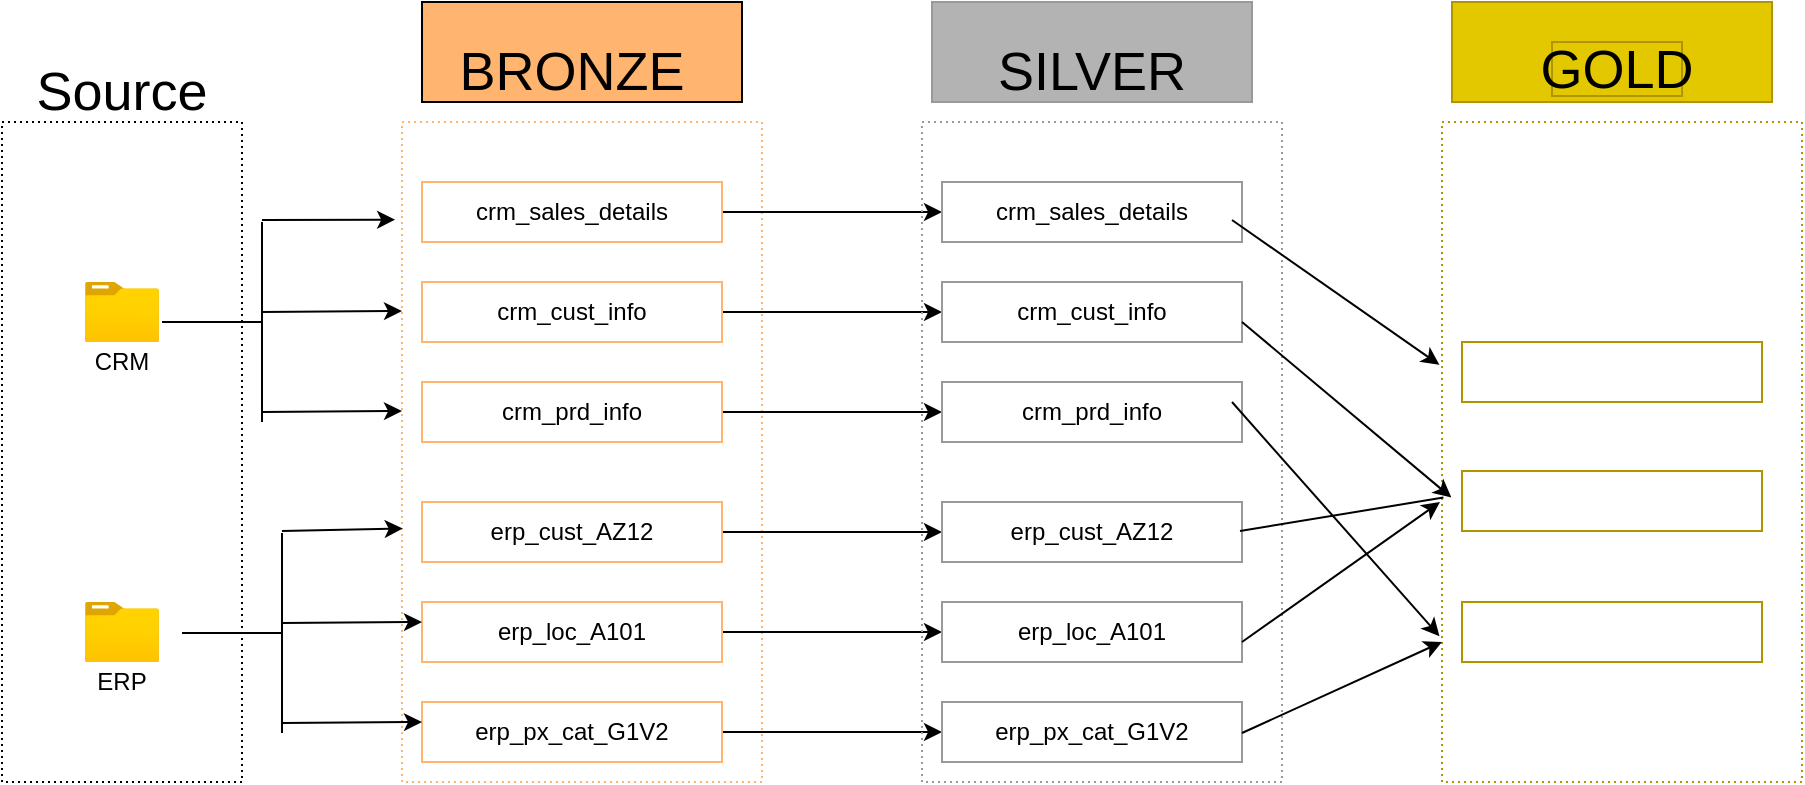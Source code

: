 <mxfile version="27.0.9">
  <diagram name="Page-1" id="eKYoqj0k9am5mQRyx_B0">
    <mxGraphModel dx="752" dy="504" grid="1" gridSize="10" guides="1" tooltips="1" connect="1" arrows="1" fold="1" page="1" pageScale="1" pageWidth="850" pageHeight="1100" math="0" shadow="0">
      <root>
        <mxCell id="0" />
        <mxCell id="1" parent="0" />
        <mxCell id="RvlEX0yFSZB9a8CZvoDL-28" value="" style="rounded=0;whiteSpace=wrap;html=1;fillColor=#FFB570;fontColor=#000000;" parent="1" vertex="1">
          <mxGeometry x="270" y="50" width="160" height="50" as="geometry" />
        </mxCell>
        <mxCell id="RvlEX0yFSZB9a8CZvoDL-1" value="" style="rounded=0;whiteSpace=wrap;html=1;fillColor=none;dashed=1;dashPattern=1 2;" parent="1" vertex="1">
          <mxGeometry x="60" y="110" width="120" height="330" as="geometry" />
        </mxCell>
        <mxCell id="RvlEX0yFSZB9a8CZvoDL-2" value="Source" style="text;strokeColor=none;align=center;fillColor=none;html=1;verticalAlign=middle;whiteSpace=wrap;rounded=0;fontSize=27;" parent="1" vertex="1">
          <mxGeometry x="90" y="80" width="60" height="30" as="geometry" />
        </mxCell>
        <mxCell id="RvlEX0yFSZB9a8CZvoDL-3" value="" style="image;aspect=fixed;html=1;points=[];align=center;fontSize=12;image=img/lib/azure2/general/Folder_Blank.svg;" parent="1" vertex="1">
          <mxGeometry x="101.52" y="190" width="36.96" height="30" as="geometry" />
        </mxCell>
        <mxCell id="RvlEX0yFSZB9a8CZvoDL-4" value="" style="image;aspect=fixed;html=1;points=[];align=center;fontSize=12;image=img/lib/azure2/general/Folder_Blank.svg;" parent="1" vertex="1">
          <mxGeometry x="101.52" y="350" width="36.96" height="30" as="geometry" />
        </mxCell>
        <mxCell id="RvlEX0yFSZB9a8CZvoDL-5" value="&lt;font style=&quot;font-size: 12px;&quot;&gt;CRM&lt;/font&gt;" style="text;strokeColor=none;align=center;fillColor=none;html=1;verticalAlign=middle;whiteSpace=wrap;rounded=0;fontSize=27;" parent="1" vertex="1">
          <mxGeometry x="90" y="210" width="60" height="30" as="geometry" />
        </mxCell>
        <mxCell id="RvlEX0yFSZB9a8CZvoDL-6" value="&lt;font style=&quot;font-size: 12px;&quot;&gt;ERP&lt;/font&gt;" style="text;strokeColor=none;align=center;fillColor=none;html=1;verticalAlign=middle;whiteSpace=wrap;rounded=0;fontSize=27;" parent="1" vertex="1">
          <mxGeometry x="90" y="370" width="60" height="30" as="geometry" />
        </mxCell>
        <mxCell id="RvlEX0yFSZB9a8CZvoDL-7" value="" style="rounded=0;whiteSpace=wrap;html=1;fillColor=none;dashed=1;dashPattern=1 2;strokeColor=#FFB570;" parent="1" vertex="1">
          <mxGeometry x="260" y="110" width="180" height="330" as="geometry" />
        </mxCell>
        <mxCell id="RvlEX0yFSZB9a8CZvoDL-8" value="BRONZE" style="text;strokeColor=none;align=center;fillColor=none;html=1;verticalAlign=middle;whiteSpace=wrap;rounded=0;fontSize=27;" parent="1" vertex="1">
          <mxGeometry x="315" y="70" width="60" height="30" as="geometry" />
        </mxCell>
        <mxCell id="QkTqiclFqHH7slQBxOu6-12" style="edgeStyle=orthogonalEdgeStyle;rounded=0;orthogonalLoop=1;jettySize=auto;html=1;" parent="1" source="RvlEX0yFSZB9a8CZvoDL-10" target="QkTqiclFqHH7slQBxOu6-6" edge="1">
          <mxGeometry relative="1" as="geometry" />
        </mxCell>
        <mxCell id="RvlEX0yFSZB9a8CZvoDL-10" value="crm_sales_details" style="rounded=0;whiteSpace=wrap;html=1;strokeColor=#FFB570;" parent="1" vertex="1">
          <mxGeometry x="270" y="140" width="150" height="30" as="geometry" />
        </mxCell>
        <mxCell id="QkTqiclFqHH7slQBxOu6-18" style="edgeStyle=orthogonalEdgeStyle;rounded=0;orthogonalLoop=1;jettySize=auto;html=1;entryX=0;entryY=0.5;entryDx=0;entryDy=0;" parent="1" source="RvlEX0yFSZB9a8CZvoDL-11" target="QkTqiclFqHH7slQBxOu6-7" edge="1">
          <mxGeometry relative="1" as="geometry" />
        </mxCell>
        <mxCell id="RvlEX0yFSZB9a8CZvoDL-11" value="crm_prd_info" style="rounded=0;whiteSpace=wrap;html=1;strokeColor=#FFB570;" parent="1" vertex="1">
          <mxGeometry x="270" y="240" width="150" height="30" as="geometry" />
        </mxCell>
        <mxCell id="QkTqiclFqHH7slQBxOu6-13" style="edgeStyle=orthogonalEdgeStyle;rounded=0;orthogonalLoop=1;jettySize=auto;html=1;" parent="1" source="RvlEX0yFSZB9a8CZvoDL-12" target="QkTqiclFqHH7slQBxOu6-8" edge="1">
          <mxGeometry relative="1" as="geometry" />
        </mxCell>
        <mxCell id="RvlEX0yFSZB9a8CZvoDL-12" value="crm_cust_info" style="rounded=0;whiteSpace=wrap;html=1;strokeColor=#FFB570;" parent="1" vertex="1">
          <mxGeometry x="270" y="190" width="150" height="30" as="geometry" />
        </mxCell>
        <mxCell id="QkTqiclFqHH7slQBxOu6-17" style="edgeStyle=orthogonalEdgeStyle;rounded=0;orthogonalLoop=1;jettySize=auto;html=1;entryX=0;entryY=0.5;entryDx=0;entryDy=0;" parent="1" source="RvlEX0yFSZB9a8CZvoDL-13" target="QkTqiclFqHH7slQBxOu6-9" edge="1">
          <mxGeometry relative="1" as="geometry" />
        </mxCell>
        <mxCell id="RvlEX0yFSZB9a8CZvoDL-13" value="erp_px_cat_G1V2" style="rounded=0;whiteSpace=wrap;html=1;strokeColor=#FFB570;" parent="1" vertex="1">
          <mxGeometry x="270" y="400" width="150" height="30" as="geometry" />
        </mxCell>
        <mxCell id="QkTqiclFqHH7slQBxOu6-16" style="edgeStyle=orthogonalEdgeStyle;rounded=0;orthogonalLoop=1;jettySize=auto;html=1;entryX=0;entryY=0.5;entryDx=0;entryDy=0;" parent="1" source="RvlEX0yFSZB9a8CZvoDL-14" target="QkTqiclFqHH7slQBxOu6-10" edge="1">
          <mxGeometry relative="1" as="geometry" />
        </mxCell>
        <mxCell id="RvlEX0yFSZB9a8CZvoDL-14" value="erp_loc_A101" style="rounded=0;whiteSpace=wrap;html=1;strokeColor=#FFB570;" parent="1" vertex="1">
          <mxGeometry x="270" y="350" width="150" height="30" as="geometry" />
        </mxCell>
        <mxCell id="QkTqiclFqHH7slQBxOu6-15" style="edgeStyle=orthogonalEdgeStyle;rounded=0;orthogonalLoop=1;jettySize=auto;html=1;" parent="1" source="RvlEX0yFSZB9a8CZvoDL-15" target="QkTqiclFqHH7slQBxOu6-11" edge="1">
          <mxGeometry relative="1" as="geometry" />
        </mxCell>
        <mxCell id="RvlEX0yFSZB9a8CZvoDL-15" value="erp_cust_AZ12" style="rounded=0;whiteSpace=wrap;html=1;strokeColor=#FFB570;" parent="1" vertex="1">
          <mxGeometry x="270" y="300" width="150" height="30" as="geometry" />
        </mxCell>
        <mxCell id="RvlEX0yFSZB9a8CZvoDL-21" value="" style="group" parent="1" vertex="1" connectable="0">
          <mxGeometry x="140" y="159" width="120" height="101" as="geometry" />
        </mxCell>
        <mxCell id="RvlEX0yFSZB9a8CZvoDL-16" value="" style="endArrow=classic;html=1;rounded=0;entryX=-0.019;entryY=0.148;entryDx=0;entryDy=0;entryPerimeter=0;" parent="RvlEX0yFSZB9a8CZvoDL-21" target="RvlEX0yFSZB9a8CZvoDL-7" edge="1">
          <mxGeometry width="50" height="50" relative="1" as="geometry">
            <mxPoint x="50" as="sourcePoint" />
            <mxPoint x="90" y="-9" as="targetPoint" />
          </mxGeometry>
        </mxCell>
        <mxCell id="RvlEX0yFSZB9a8CZvoDL-17" value="" style="endArrow=classic;html=1;rounded=0;entryX=-0.019;entryY=0.148;entryDx=0;entryDy=0;entryPerimeter=0;" parent="RvlEX0yFSZB9a8CZvoDL-21" edge="1">
          <mxGeometry width="50" height="50" relative="1" as="geometry">
            <mxPoint x="50" y="46" as="sourcePoint" />
            <mxPoint x="120" y="45.5" as="targetPoint" />
          </mxGeometry>
        </mxCell>
        <mxCell id="RvlEX0yFSZB9a8CZvoDL-18" value="" style="endArrow=classic;html=1;rounded=0;entryX=-0.019;entryY=0.148;entryDx=0;entryDy=0;entryPerimeter=0;" parent="RvlEX0yFSZB9a8CZvoDL-21" edge="1">
          <mxGeometry width="50" height="50" relative="1" as="geometry">
            <mxPoint x="50" y="96" as="sourcePoint" />
            <mxPoint x="120" y="95.5" as="targetPoint" />
          </mxGeometry>
        </mxCell>
        <mxCell id="RvlEX0yFSZB9a8CZvoDL-19" value="" style="endArrow=none;html=1;rounded=0;" parent="RvlEX0yFSZB9a8CZvoDL-21" edge="1">
          <mxGeometry width="50" height="50" relative="1" as="geometry">
            <mxPoint x="50" y="101" as="sourcePoint" />
            <mxPoint x="50" y="1" as="targetPoint" />
          </mxGeometry>
        </mxCell>
        <mxCell id="RvlEX0yFSZB9a8CZvoDL-20" value="" style="endArrow=none;html=1;rounded=0;" parent="RvlEX0yFSZB9a8CZvoDL-21" edge="1">
          <mxGeometry width="50" height="50" relative="1" as="geometry">
            <mxPoint y="51" as="sourcePoint" />
            <mxPoint x="50" y="51" as="targetPoint" />
          </mxGeometry>
        </mxCell>
        <mxCell id="RvlEX0yFSZB9a8CZvoDL-22" value="" style="group" parent="1" vertex="1" connectable="0">
          <mxGeometry x="150" y="314.5" width="120" height="101" as="geometry" />
        </mxCell>
        <mxCell id="RvlEX0yFSZB9a8CZvoDL-23" value="" style="endArrow=classic;html=1;rounded=0;entryX=0.002;entryY=0.616;entryDx=0;entryDy=0;entryPerimeter=0;" parent="RvlEX0yFSZB9a8CZvoDL-22" target="RvlEX0yFSZB9a8CZvoDL-7" edge="1">
          <mxGeometry width="50" height="50" relative="1" as="geometry">
            <mxPoint x="50" as="sourcePoint" />
            <mxPoint x="90" y="-9" as="targetPoint" />
          </mxGeometry>
        </mxCell>
        <mxCell id="RvlEX0yFSZB9a8CZvoDL-24" value="" style="endArrow=classic;html=1;rounded=0;entryX=-0.019;entryY=0.148;entryDx=0;entryDy=0;entryPerimeter=0;" parent="RvlEX0yFSZB9a8CZvoDL-22" edge="1">
          <mxGeometry width="50" height="50" relative="1" as="geometry">
            <mxPoint x="50" y="46" as="sourcePoint" />
            <mxPoint x="120" y="45.5" as="targetPoint" />
          </mxGeometry>
        </mxCell>
        <mxCell id="RvlEX0yFSZB9a8CZvoDL-25" value="" style="endArrow=classic;html=1;rounded=0;entryX=-0.019;entryY=0.148;entryDx=0;entryDy=0;entryPerimeter=0;" parent="RvlEX0yFSZB9a8CZvoDL-22" edge="1">
          <mxGeometry width="50" height="50" relative="1" as="geometry">
            <mxPoint x="50" y="96" as="sourcePoint" />
            <mxPoint x="120" y="95.5" as="targetPoint" />
          </mxGeometry>
        </mxCell>
        <mxCell id="RvlEX0yFSZB9a8CZvoDL-26" value="" style="endArrow=none;html=1;rounded=0;" parent="RvlEX0yFSZB9a8CZvoDL-22" edge="1">
          <mxGeometry width="50" height="50" relative="1" as="geometry">
            <mxPoint x="50" y="101" as="sourcePoint" />
            <mxPoint x="50" y="1" as="targetPoint" />
          </mxGeometry>
        </mxCell>
        <mxCell id="RvlEX0yFSZB9a8CZvoDL-27" value="" style="endArrow=none;html=1;rounded=0;" parent="RvlEX0yFSZB9a8CZvoDL-22" edge="1">
          <mxGeometry width="50" height="50" relative="1" as="geometry">
            <mxPoint y="51" as="sourcePoint" />
            <mxPoint x="50" y="51" as="targetPoint" />
          </mxGeometry>
        </mxCell>
        <mxCell id="QkTqiclFqHH7slQBxOu6-3" value="" style="rounded=0;whiteSpace=wrap;html=1;fillColor=#B3B3B3;fontColor=#000000;strokeColor=#999999;" parent="1" vertex="1">
          <mxGeometry x="525" y="50" width="160" height="50" as="geometry" />
        </mxCell>
        <mxCell id="QkTqiclFqHH7slQBxOu6-4" value="" style="rounded=0;whiteSpace=wrap;html=1;fillColor=none;dashed=1;dashPattern=1 2;strokeColor=#999999;" parent="1" vertex="1">
          <mxGeometry x="520" y="110" width="180" height="330" as="geometry" />
        </mxCell>
        <mxCell id="QkTqiclFqHH7slQBxOu6-5" value="SILVER" style="text;strokeColor=none;align=center;fillColor=none;html=1;verticalAlign=middle;whiteSpace=wrap;rounded=0;fontSize=27;" parent="1" vertex="1">
          <mxGeometry x="575" y="70" width="60" height="30" as="geometry" />
        </mxCell>
        <mxCell id="QkTqiclFqHH7slQBxOu6-6" value="crm_sales_details" style="rounded=0;whiteSpace=wrap;html=1;strokeColor=#999999;fillColor=none;" parent="1" vertex="1">
          <mxGeometry x="530" y="140" width="150" height="30" as="geometry" />
        </mxCell>
        <mxCell id="QkTqiclFqHH7slQBxOu6-7" value="crm_prd_info" style="rounded=0;whiteSpace=wrap;html=1;strokeColor=#999999;fillColor=none;" parent="1" vertex="1">
          <mxGeometry x="530" y="240" width="150" height="30" as="geometry" />
        </mxCell>
        <mxCell id="QkTqiclFqHH7slQBxOu6-8" value="crm_cust_info" style="rounded=0;whiteSpace=wrap;html=1;strokeColor=#999999;fillColor=none;" parent="1" vertex="1">
          <mxGeometry x="530" y="190" width="150" height="30" as="geometry" />
        </mxCell>
        <mxCell id="QkTqiclFqHH7slQBxOu6-9" value="erp_px_cat_G1V2" style="rounded=0;whiteSpace=wrap;html=1;strokeColor=#999999;fillColor=none;" parent="1" vertex="1">
          <mxGeometry x="530" y="400" width="150" height="30" as="geometry" />
        </mxCell>
        <mxCell id="QkTqiclFqHH7slQBxOu6-10" value="erp_loc_A101" style="rounded=0;whiteSpace=wrap;html=1;strokeColor=#999999;fillColor=none;" parent="1" vertex="1">
          <mxGeometry x="530" y="350" width="150" height="30" as="geometry" />
        </mxCell>
        <mxCell id="QkTqiclFqHH7slQBxOu6-11" value="erp_cust_AZ12" style="rounded=0;whiteSpace=wrap;html=1;strokeColor=#999999;fillColor=none;" parent="1" vertex="1">
          <mxGeometry x="530" y="300" width="150" height="30" as="geometry" />
        </mxCell>
        <mxCell id="TKDIH9_ATZEi68wGcveb-2" value="" style="rounded=0;whiteSpace=wrap;html=1;fillColor=#e3c800;strokeColor=#B09500;fontColor=#000000;" vertex="1" parent="1">
          <mxGeometry x="785" y="50" width="160" height="50" as="geometry" />
        </mxCell>
        <mxCell id="TKDIH9_ATZEi68wGcveb-3" value="" style="rounded=0;whiteSpace=wrap;html=1;fillColor=none;dashed=1;dashPattern=1 2;strokeColor=#B09500;fontColor=#000000;" vertex="1" parent="1">
          <mxGeometry x="780" y="110" width="180" height="330" as="geometry" />
        </mxCell>
        <mxCell id="TKDIH9_ATZEi68wGcveb-4" value="GOLD" style="text;strokeColor=#B09500;align=center;fillColor=#e3c800;html=1;verticalAlign=middle;whiteSpace=wrap;rounded=0;fontSize=27;fontColor=#000000;" vertex="1" parent="1">
          <mxGeometry x="835" y="70" width="65" height="27" as="geometry" />
        </mxCell>
        <mxCell id="TKDIH9_ATZEi68wGcveb-5" value="fact_sales" style="rounded=0;whiteSpace=wrap;html=1;strokeColor=#B09500;fillColor=none;fontColor=#FFFFFF;" vertex="1" parent="1">
          <mxGeometry x="790" y="220" width="150" height="30" as="geometry" />
        </mxCell>
        <mxCell id="TKDIH9_ATZEi68wGcveb-6" value="dim_products" style="rounded=0;whiteSpace=wrap;html=1;strokeColor=#B09500;fillColor=none;fontColor=#FFFFFF;" vertex="1" parent="1">
          <mxGeometry x="790" y="350" width="150" height="30" as="geometry" />
        </mxCell>
        <mxCell id="TKDIH9_ATZEi68wGcveb-7" value="dim_customers" style="rounded=0;whiteSpace=wrap;html=1;strokeColor=#B09500;fillColor=none;fontColor=#FFFFFF;" vertex="1" parent="1">
          <mxGeometry x="790" y="284.5" width="150" height="30" as="geometry" />
        </mxCell>
        <mxCell id="TKDIH9_ATZEi68wGcveb-18" value="" style="endArrow=classic;html=1;rounded=0;entryX=0.026;entryY=0.569;entryDx=0;entryDy=0;entryPerimeter=0;" edge="1" parent="1" target="TKDIH9_ATZEi68wGcveb-3">
          <mxGeometry width="50" height="50" relative="1" as="geometry">
            <mxPoint x="680" y="210" as="sourcePoint" />
            <mxPoint x="730" y="160" as="targetPoint" />
          </mxGeometry>
        </mxCell>
        <mxCell id="TKDIH9_ATZEi68wGcveb-19" value="" style="endArrow=none;html=1;rounded=0;entryX=0.004;entryY=0.569;entryDx=0;entryDy=0;entryPerimeter=0;" edge="1" parent="1" target="TKDIH9_ATZEi68wGcveb-3">
          <mxGeometry width="50" height="50" relative="1" as="geometry">
            <mxPoint x="679" y="314.5" as="sourcePoint" />
            <mxPoint x="780" y="387.5" as="targetPoint" />
          </mxGeometry>
        </mxCell>
        <mxCell id="TKDIH9_ATZEi68wGcveb-22" value="" style="endArrow=classic;html=1;rounded=0;" edge="1" parent="1">
          <mxGeometry width="50" height="50" relative="1" as="geometry">
            <mxPoint x="680" y="370" as="sourcePoint" />
            <mxPoint x="779" y="300" as="targetPoint" />
          </mxGeometry>
        </mxCell>
        <mxCell id="TKDIH9_ATZEi68wGcveb-23" value="" style="endArrow=classic;html=1;rounded=0;entryX=-0.007;entryY=0.779;entryDx=0;entryDy=0;entryPerimeter=0;" edge="1" parent="1" target="TKDIH9_ATZEi68wGcveb-3">
          <mxGeometry width="50" height="50" relative="1" as="geometry">
            <mxPoint x="675" y="250" as="sourcePoint" />
            <mxPoint x="780" y="338" as="targetPoint" />
          </mxGeometry>
        </mxCell>
        <mxCell id="TKDIH9_ATZEi68wGcveb-24" value="" style="endArrow=classic;html=1;rounded=0;" edge="1" parent="1">
          <mxGeometry width="50" height="50" relative="1" as="geometry">
            <mxPoint x="680" y="415.5" as="sourcePoint" />
            <mxPoint x="780" y="370" as="targetPoint" />
          </mxGeometry>
        </mxCell>
        <mxCell id="TKDIH9_ATZEi68wGcveb-25" value="" style="endArrow=classic;html=1;rounded=0;entryX=-0.007;entryY=0.368;entryDx=0;entryDy=0;entryPerimeter=0;" edge="1" parent="1" target="TKDIH9_ATZEi68wGcveb-3">
          <mxGeometry width="50" height="50" relative="1" as="geometry">
            <mxPoint x="675" y="159" as="sourcePoint" />
            <mxPoint x="780" y="247" as="targetPoint" />
          </mxGeometry>
        </mxCell>
      </root>
    </mxGraphModel>
  </diagram>
</mxfile>
